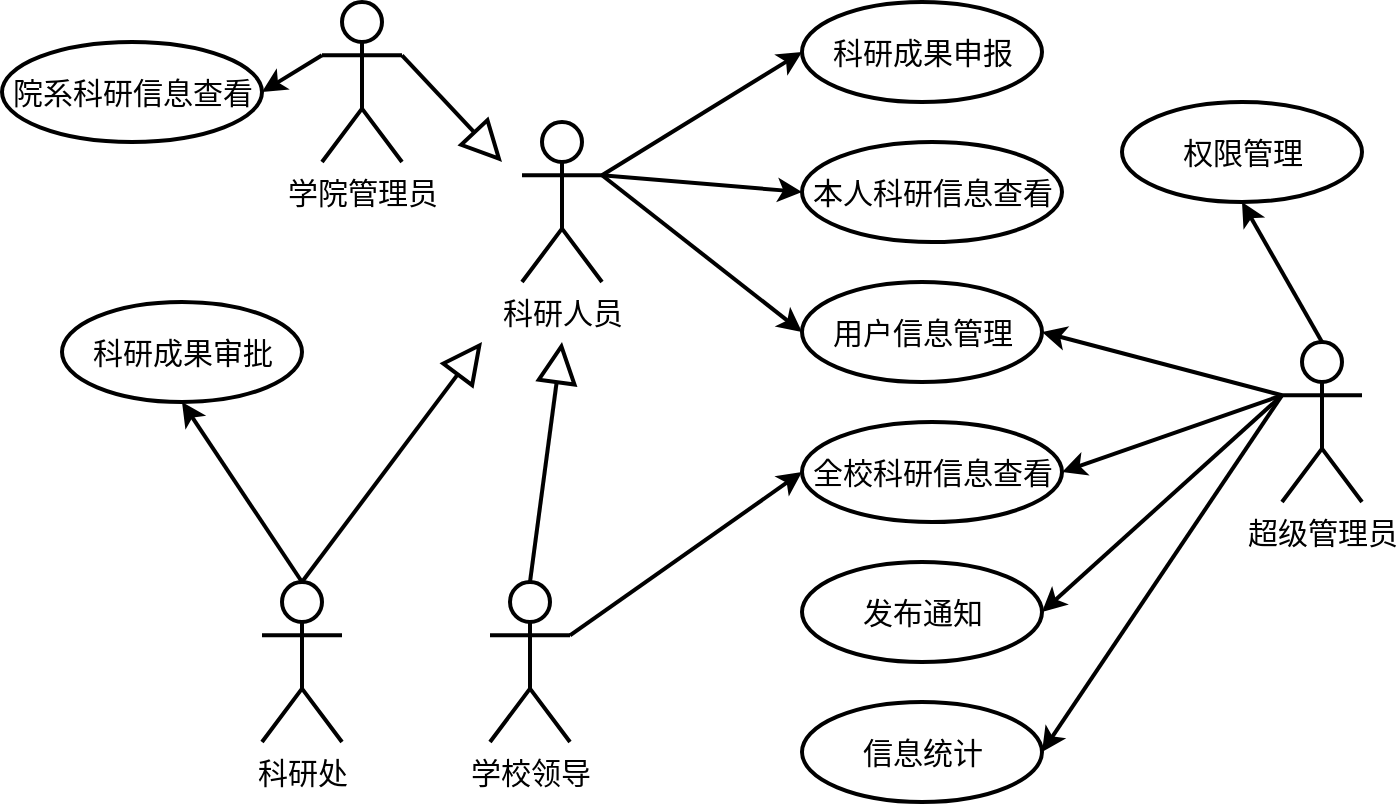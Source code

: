 <mxfile version="14.1.8" type="github">
  <diagram id="DQMjWMftg6XXhIIY0UW6" name="第 1 页">
    <mxGraphModel dx="1215" dy="539" grid="1" gridSize="10" guides="1" tooltips="1" connect="1" arrows="1" fold="1" page="1" pageScale="1" pageWidth="827" pageHeight="1169" math="0" shadow="0">
      <root>
        <mxCell id="0" />
        <mxCell id="1" parent="0" />
        <mxCell id="kqzHPGBOGGSsXoFb0C3q-1" value="科研人员" style="shape=umlActor;verticalLabelPosition=bottom;verticalAlign=top;html=1;outlineConnect=0;strokeWidth=2;fontSize=15;" vertex="1" parent="1">
          <mxGeometry x="430" y="240" width="40" height="80" as="geometry" />
        </mxCell>
        <mxCell id="kqzHPGBOGGSsXoFb0C3q-2" value="超级管理员" style="shape=umlActor;verticalLabelPosition=bottom;verticalAlign=top;html=1;outlineConnect=0;strokeWidth=2;fontSize=15;" vertex="1" parent="1">
          <mxGeometry x="810" y="350" width="40" height="80" as="geometry" />
        </mxCell>
        <mxCell id="kqzHPGBOGGSsXoFb0C3q-5" value="本人科研信息查看" style="shape=ellipse;html=1;dashed=0;whitespace=wrap;perimeter=ellipsePerimeter;strokeWidth=2;fontSize=15;" vertex="1" parent="1">
          <mxGeometry x="570" y="250" width="130" height="50" as="geometry" />
        </mxCell>
        <mxCell id="kqzHPGBOGGSsXoFb0C3q-6" value="用户信息管理" style="shape=ellipse;html=1;dashed=0;whitespace=wrap;perimeter=ellipsePerimeter;strokeWidth=2;fontSize=15;" vertex="1" parent="1">
          <mxGeometry x="570" y="320" width="120" height="50" as="geometry" />
        </mxCell>
        <mxCell id="kqzHPGBOGGSsXoFb0C3q-8" value="权限管理" style="shape=ellipse;html=1;dashed=0;whitespace=wrap;perimeter=ellipsePerimeter;strokeWidth=2;fontSize=15;" vertex="1" parent="1">
          <mxGeometry x="730" y="230" width="120" height="50" as="geometry" />
        </mxCell>
        <mxCell id="kqzHPGBOGGSsXoFb0C3q-9" value="信息统计" style="shape=ellipse;html=1;dashed=0;whitespace=wrap;perimeter=ellipsePerimeter;strokeWidth=2;fontSize=15;" vertex="1" parent="1">
          <mxGeometry x="570" y="530" width="120" height="50" as="geometry" />
        </mxCell>
        <mxCell id="kqzHPGBOGGSsXoFb0C3q-10" value="科研成果申报" style="shape=ellipse;html=1;dashed=0;whitespace=wrap;perimeter=ellipsePerimeter;strokeWidth=2;fontSize=15;" vertex="1" parent="1">
          <mxGeometry x="570" y="180" width="120" height="50" as="geometry" />
        </mxCell>
        <mxCell id="kqzHPGBOGGSsXoFb0C3q-11" value="发布通知" style="shape=ellipse;html=1;dashed=0;whitespace=wrap;perimeter=ellipsePerimeter;strokeWidth=2;fontSize=15;" vertex="1" parent="1">
          <mxGeometry x="570" y="460" width="120" height="50" as="geometry" />
        </mxCell>
        <mxCell id="kqzHPGBOGGSsXoFb0C3q-12" value="" style="endArrow=classic;html=1;strokeWidth=2;exitX=1;exitY=0.333;exitDx=0;exitDy=0;exitPerimeter=0;entryX=0;entryY=0.5;entryDx=0;entryDy=0;fontSize=15;" edge="1" parent="1" source="kqzHPGBOGGSsXoFb0C3q-1" target="kqzHPGBOGGSsXoFb0C3q-10">
          <mxGeometry width="50" height="50" relative="1" as="geometry">
            <mxPoint x="370" y="270" as="sourcePoint" />
            <mxPoint x="440" y="160" as="targetPoint" />
          </mxGeometry>
        </mxCell>
        <mxCell id="kqzHPGBOGGSsXoFb0C3q-13" value="" style="endArrow=classic;html=1;strokeWidth=2;exitX=1;exitY=0.333;exitDx=0;exitDy=0;exitPerimeter=0;entryX=0;entryY=0.5;entryDx=0;entryDy=0;fontSize=15;" edge="1" parent="1" source="kqzHPGBOGGSsXoFb0C3q-1" target="kqzHPGBOGGSsXoFb0C3q-5">
          <mxGeometry width="50" height="50" relative="1" as="geometry">
            <mxPoint x="460" y="400" as="sourcePoint" />
            <mxPoint x="490" y="210" as="targetPoint" />
          </mxGeometry>
        </mxCell>
        <mxCell id="kqzHPGBOGGSsXoFb0C3q-14" value="" style="endArrow=classic;html=1;strokeWidth=2;exitX=1;exitY=0.333;exitDx=0;exitDy=0;exitPerimeter=0;entryX=0;entryY=0.5;entryDx=0;entryDy=0;fontSize=15;" edge="1" parent="1" source="kqzHPGBOGGSsXoFb0C3q-1" target="kqzHPGBOGGSsXoFb0C3q-6">
          <mxGeometry width="50" height="50" relative="1" as="geometry">
            <mxPoint x="480" y="410" as="sourcePoint" />
            <mxPoint x="460" y="500" as="targetPoint" />
          </mxGeometry>
        </mxCell>
        <mxCell id="kqzHPGBOGGSsXoFb0C3q-17" value="" style="endArrow=classic;html=1;strokeWidth=2;exitX=0;exitY=0.333;exitDx=0;exitDy=0;exitPerimeter=0;entryX=1;entryY=0.5;entryDx=0;entryDy=0;fontSize=15;" edge="1" parent="1" source="kqzHPGBOGGSsXoFb0C3q-2" target="kqzHPGBOGGSsXoFb0C3q-6">
          <mxGeometry width="50" height="50" relative="1" as="geometry">
            <mxPoint x="730" y="540" as="sourcePoint" />
            <mxPoint x="730" y="340" as="targetPoint" />
          </mxGeometry>
        </mxCell>
        <mxCell id="kqzHPGBOGGSsXoFb0C3q-18" value="" style="endArrow=classic;html=1;strokeWidth=2;exitX=0.5;exitY=0;exitDx=0;exitDy=0;exitPerimeter=0;entryX=0.5;entryY=1;entryDx=0;entryDy=0;fontSize=15;" edge="1" parent="1" source="kqzHPGBOGGSsXoFb0C3q-2" target="kqzHPGBOGGSsXoFb0C3q-8">
          <mxGeometry width="50" height="50" relative="1" as="geometry">
            <mxPoint x="960" y="240" as="sourcePoint" />
            <mxPoint x="890" y="140" as="targetPoint" />
          </mxGeometry>
        </mxCell>
        <mxCell id="kqzHPGBOGGSsXoFb0C3q-19" value="" style="endArrow=classic;html=1;strokeWidth=2;exitX=0;exitY=0.333;exitDx=0;exitDy=0;exitPerimeter=0;entryX=1;entryY=0.5;entryDx=0;entryDy=0;fontSize=15;" edge="1" parent="1" source="kqzHPGBOGGSsXoFb0C3q-2" target="kqzHPGBOGGSsXoFb0C3q-23">
          <mxGeometry width="50" height="50" relative="1" as="geometry">
            <mxPoint x="1050" y="280" as="sourcePoint" />
            <mxPoint x="1040" y="180" as="targetPoint" />
          </mxGeometry>
        </mxCell>
        <mxCell id="kqzHPGBOGGSsXoFb0C3q-21" value="科研成果审批" style="shape=ellipse;html=1;dashed=0;whitespace=wrap;perimeter=ellipsePerimeter;strokeWidth=2;fontSize=15;" vertex="1" parent="1">
          <mxGeometry x="200" y="330" width="120" height="50" as="geometry" />
        </mxCell>
        <mxCell id="kqzHPGBOGGSsXoFb0C3q-22" value="院系科研信息查看" style="shape=ellipse;html=1;dashed=0;whitespace=wrap;perimeter=ellipsePerimeter;strokeWidth=2;fontSize=15;" vertex="1" parent="1">
          <mxGeometry x="170" y="200" width="130" height="50" as="geometry" />
        </mxCell>
        <mxCell id="kqzHPGBOGGSsXoFb0C3q-23" value="全校科研信息查看" style="shape=ellipse;html=1;dashed=0;whitespace=wrap;perimeter=ellipsePerimeter;strokeWidth=2;fontSize=15;" vertex="1" parent="1">
          <mxGeometry x="570" y="390" width="130" height="50" as="geometry" />
        </mxCell>
        <mxCell id="kqzHPGBOGGSsXoFb0C3q-24" value="学院管理员" style="shape=umlActor;verticalLabelPosition=bottom;verticalAlign=top;html=1;outlineConnect=0;strokeWidth=2;fontSize=15;" vertex="1" parent="1">
          <mxGeometry x="330" y="180" width="40" height="80" as="geometry" />
        </mxCell>
        <mxCell id="kqzHPGBOGGSsXoFb0C3q-27" value="科研处" style="shape=umlActor;verticalLabelPosition=bottom;verticalAlign=top;html=1;outlineConnect=0;strokeWidth=2;fontSize=15;" vertex="1" parent="1">
          <mxGeometry x="300" y="470" width="40" height="80" as="geometry" />
        </mxCell>
        <mxCell id="kqzHPGBOGGSsXoFb0C3q-28" value="学校领导" style="shape=umlActor;verticalLabelPosition=bottom;verticalAlign=top;html=1;outlineConnect=0;strokeWidth=2;fontSize=15;" vertex="1" parent="1">
          <mxGeometry x="414" y="470" width="40" height="80" as="geometry" />
        </mxCell>
        <mxCell id="kqzHPGBOGGSsXoFb0C3q-30" value="" style="endArrow=block;endSize=16;endFill=0;html=1;strokeWidth=2;exitX=1;exitY=0.333;exitDx=0;exitDy=0;exitPerimeter=0;fontSize=15;" edge="1" parent="1" source="kqzHPGBOGGSsXoFb0C3q-24">
          <mxGeometry width="160" relative="1" as="geometry">
            <mxPoint x="160" y="300" as="sourcePoint" />
            <mxPoint x="420" y="260" as="targetPoint" />
          </mxGeometry>
        </mxCell>
        <mxCell id="kqzHPGBOGGSsXoFb0C3q-31" value="" style="endArrow=classic;html=1;strokeWidth=2;entryX=1;entryY=0.5;entryDx=0;entryDy=0;exitX=0;exitY=0.333;exitDx=0;exitDy=0;exitPerimeter=0;fontSize=15;" edge="1" parent="1" source="kqzHPGBOGGSsXoFb0C3q-24" target="kqzHPGBOGGSsXoFb0C3q-22">
          <mxGeometry width="50" height="50" relative="1" as="geometry">
            <mxPoint x="330" y="70" as="sourcePoint" />
            <mxPoint x="240" y="180" as="targetPoint" />
          </mxGeometry>
        </mxCell>
        <mxCell id="kqzHPGBOGGSsXoFb0C3q-32" value="" style="endArrow=block;endSize=16;endFill=0;html=1;strokeWidth=2;exitX=0.5;exitY=0;exitDx=0;exitDy=0;exitPerimeter=0;fontSize=15;" edge="1" parent="1" source="kqzHPGBOGGSsXoFb0C3q-27">
          <mxGeometry width="160" relative="1" as="geometry">
            <mxPoint x="110" y="490" as="sourcePoint" />
            <mxPoint x="410" y="350" as="targetPoint" />
          </mxGeometry>
        </mxCell>
        <mxCell id="kqzHPGBOGGSsXoFb0C3q-33" value="" style="endArrow=classic;html=1;strokeWidth=2;exitX=0.5;exitY=0;exitDx=0;exitDy=0;exitPerimeter=0;entryX=0.5;entryY=1;entryDx=0;entryDy=0;fontSize=15;" edge="1" parent="1" source="kqzHPGBOGGSsXoFb0C3q-27" target="kqzHPGBOGGSsXoFb0C3q-21">
          <mxGeometry width="50" height="50" relative="1" as="geometry">
            <mxPoint x="160" y="600" as="sourcePoint" />
            <mxPoint x="210" y="550" as="targetPoint" />
          </mxGeometry>
        </mxCell>
        <mxCell id="kqzHPGBOGGSsXoFb0C3q-34" value="" style="endArrow=block;endSize=16;endFill=0;html=1;strokeWidth=2;exitX=0.5;exitY=0;exitDx=0;exitDy=0;exitPerimeter=0;fontSize=15;" edge="1" parent="1" source="kqzHPGBOGGSsXoFb0C3q-28">
          <mxGeometry width="160" relative="1" as="geometry">
            <mxPoint x="290" y="430" as="sourcePoint" />
            <mxPoint x="450" y="350" as="targetPoint" />
          </mxGeometry>
        </mxCell>
        <mxCell id="kqzHPGBOGGSsXoFb0C3q-36" value="" style="endArrow=classic;html=1;strokeWidth=2;exitX=1;exitY=0.333;exitDx=0;exitDy=0;exitPerimeter=0;entryX=0;entryY=0.5;entryDx=0;entryDy=0;fontSize=15;" edge="1" parent="1" source="kqzHPGBOGGSsXoFb0C3q-28" target="kqzHPGBOGGSsXoFb0C3q-23">
          <mxGeometry width="50" height="50" relative="1" as="geometry">
            <mxPoint x="140" y="520" as="sourcePoint" />
            <mxPoint x="370" y="467" as="targetPoint" />
          </mxGeometry>
        </mxCell>
        <mxCell id="kqzHPGBOGGSsXoFb0C3q-37" value="" style="endArrow=classic;html=1;strokeWidth=2;exitX=0;exitY=0.333;exitDx=0;exitDy=0;exitPerimeter=0;entryX=1;entryY=0.5;entryDx=0;entryDy=0;fontSize=15;" edge="1" parent="1" source="kqzHPGBOGGSsXoFb0C3q-2" target="kqzHPGBOGGSsXoFb0C3q-11">
          <mxGeometry width="50" height="50" relative="1" as="geometry">
            <mxPoint x="800" y="560" as="sourcePoint" />
            <mxPoint x="850" y="510" as="targetPoint" />
          </mxGeometry>
        </mxCell>
        <mxCell id="kqzHPGBOGGSsXoFb0C3q-38" value="" style="endArrow=classic;html=1;strokeWidth=2;exitX=0;exitY=0.333;exitDx=0;exitDy=0;exitPerimeter=0;entryX=1;entryY=0.5;entryDx=0;entryDy=0;fontSize=15;" edge="1" parent="1" source="kqzHPGBOGGSsXoFb0C3q-2" target="kqzHPGBOGGSsXoFb0C3q-9">
          <mxGeometry width="50" height="50" relative="1" as="geometry">
            <mxPoint x="780" y="580" as="sourcePoint" />
            <mxPoint x="830" y="530" as="targetPoint" />
          </mxGeometry>
        </mxCell>
      </root>
    </mxGraphModel>
  </diagram>
</mxfile>
